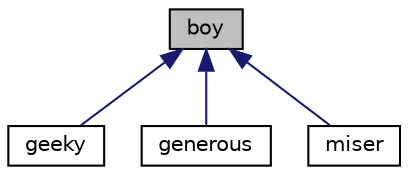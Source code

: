 digraph "boy"
{
  edge [fontname="Helvetica",fontsize="10",labelfontname="Helvetica",labelfontsize="10"];
  node [fontname="Helvetica",fontsize="10",shape=record];
  Node1 [label="boy",height=0.2,width=0.4,color="black", fillcolor="grey75", style="filled", fontcolor="black"];
  Node1 -> Node2 [dir="back",color="midnightblue",fontsize="10",style="solid",fontname="Helvetica"];
  Node2 [label="geeky",height=0.2,width=0.4,color="black", fillcolor="white", style="filled",URL="$classgeeky.html"];
  Node1 -> Node3 [dir="back",color="midnightblue",fontsize="10",style="solid",fontname="Helvetica"];
  Node3 [label="generous",height=0.2,width=0.4,color="black", fillcolor="white", style="filled",URL="$classgenerous.html"];
  Node1 -> Node4 [dir="back",color="midnightblue",fontsize="10",style="solid",fontname="Helvetica"];
  Node4 [label="miser",height=0.2,width=0.4,color="black", fillcolor="white", style="filled",URL="$classmiser.html"];
}
